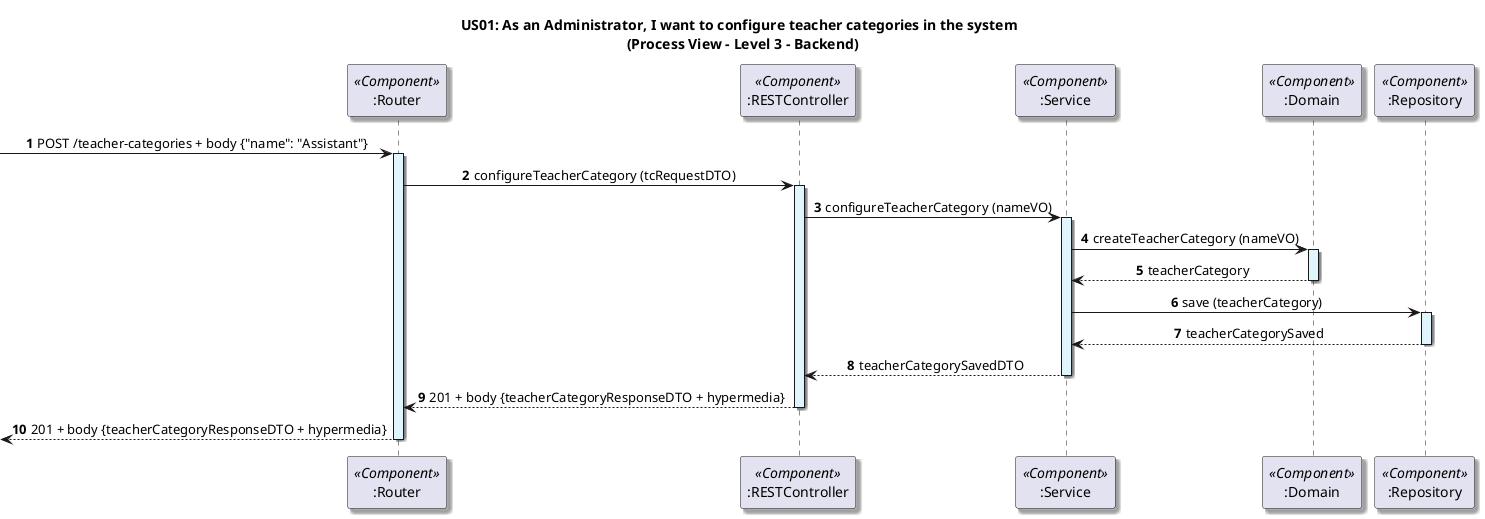 @startuml

title US01: As an Administrator, I want to configure teacher categories in the system \n (Process View - Level 3 - Backend)

skinparam defaultTextAlignment center
skinparam shadowing true

autonumber

participant ":Router" as router <<Component>>
participant ":RESTController" as controller <<Component>>
participant ":Service" as service <<Component>>
participant ":Domain" as domain <<Component>>
participant ":Repository" as repository <<Component>>

-> router: POST /teacher-categories + body {"name": "Assistant"}
activate router #E1F5FE

router -> controller: configureTeacherCategory (tcRequestDTO)
activate controller #E1F5FE

controller -> service: configureTeacherCategory (nameVO)
activate service #E1F5FE

service -> domain: createTeacherCategory (nameVO)
activate domain #E1F5FE

domain --> service: teacherCategory
deactivate domain

service -> repository: save (teacherCategory)
activate repository #E1F5FE

repository --> service: teacherCategorySaved
deactivate repository

service --> controller: teacherCategorySavedDTO
deactivate service

controller --> router: 201 + body {teacherCategoryResponseDTO + hypermedia}
deactivate controller

<-- router: 201 + body {teacherCategoryResponseDTO + hypermedia}
deactivate router

@enduml